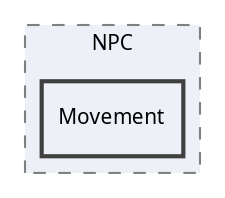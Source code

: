 digraph "Movement"
{
 // LATEX_PDF_SIZE
  edge [fontname="Calibrii",fontsize="10",labelfontname="Calibrii",labelfontsize="10"];
  node [fontname="Calibrii",fontsize="10",shape=record];
  compound=true
  subgraph clusterdir_f16311a9a04a53072a423506c5c105d0 {
    graph [ bgcolor="#edf0f7", pencolor="grey50", style="filled,dashed,", label="NPC", fontname="Calibrii", fontsize="10", URL="dir_f16311a9a04a53072a423506c5c105d0.html"]
  dir_fcc9a4280128cf4173d998e7f0d99508 [shape=box, label="Movement", style="filled,bold,", fillcolor="#edf0f7", color="grey25", URL="dir_fcc9a4280128cf4173d998e7f0d99508.html"];
  }
}
